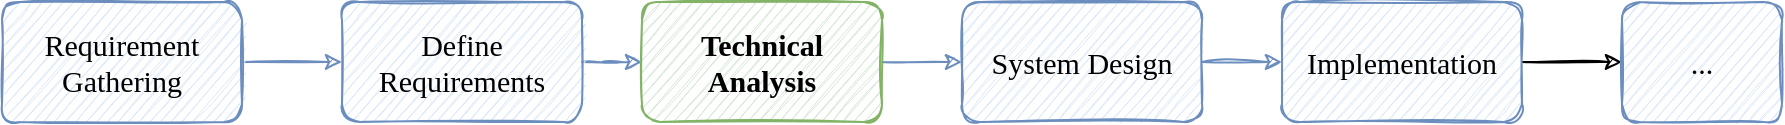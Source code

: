 <mxfile version="15.8.7" type="device"><diagram id="Maf6bZPGpfqesW9AbOBa" name="Page-1"><mxGraphModel dx="946" dy="602" grid="1" gridSize="10" guides="1" tooltips="1" connect="1" arrows="1" fold="1" page="1" pageScale="1" pageWidth="1169" pageHeight="1654" math="0" shadow="0"><root><mxCell id="0"/><mxCell id="1" parent="0"/><mxCell id="3uR9pbY4o4pt5-nattua-3" value="" style="edgeStyle=orthogonalEdgeStyle;rounded=0;orthogonalLoop=1;jettySize=auto;html=1;fillColor=#dae8fc;strokeColor=#6c8ebf;fontFamily=Kalam;fontSize=15;sketch=1;" edge="1" parent="1" source="3uR9pbY4o4pt5-nattua-1" target="3uR9pbY4o4pt5-nattua-2"><mxGeometry relative="1" as="geometry"/></mxCell><mxCell id="3uR9pbY4o4pt5-nattua-1" value="Requirement Gathering" style="rounded=1;whiteSpace=wrap;html=1;fillColor=#dae8fc;strokeColor=#6c8ebf;fontFamily=Kalam;fontSize=15;sketch=1;" vertex="1" parent="1"><mxGeometry x="170" y="250" width="120" height="60" as="geometry"/></mxCell><mxCell id="3uR9pbY4o4pt5-nattua-5" value="" style="edgeStyle=orthogonalEdgeStyle;rounded=0;orthogonalLoop=1;jettySize=auto;html=1;fillColor=#dae8fc;strokeColor=#6c8ebf;fontFamily=Kalam;fontSize=15;sketch=1;" edge="1" parent="1" source="3uR9pbY4o4pt5-nattua-2" target="3uR9pbY4o4pt5-nattua-4"><mxGeometry relative="1" as="geometry"/></mxCell><mxCell id="3uR9pbY4o4pt5-nattua-2" value="Define Requirements" style="rounded=1;whiteSpace=wrap;html=1;fillColor=#dae8fc;strokeColor=#6c8ebf;fontFamily=Kalam;fontSize=15;sketch=1;" vertex="1" parent="1"><mxGeometry x="340" y="250" width="120" height="60" as="geometry"/></mxCell><mxCell id="3uR9pbY4o4pt5-nattua-7" value="" style="edgeStyle=orthogonalEdgeStyle;rounded=0;orthogonalLoop=1;jettySize=auto;html=1;fillColor=#dae8fc;strokeColor=#6c8ebf;fontFamily=Kalam;fontSize=15;sketch=1;" edge="1" parent="1" source="3uR9pbY4o4pt5-nattua-4" target="3uR9pbY4o4pt5-nattua-6"><mxGeometry relative="1" as="geometry"/></mxCell><mxCell id="3uR9pbY4o4pt5-nattua-4" value="Technical Analysis" style="rounded=1;whiteSpace=wrap;html=1;fillColor=#d5e8d4;strokeColor=#82b366;fontFamily=Kalam;fontSize=15;sketch=1;fontStyle=1" vertex="1" parent="1"><mxGeometry x="490" y="250" width="120" height="60" as="geometry"/></mxCell><mxCell id="3uR9pbY4o4pt5-nattua-9" value="" style="edgeStyle=orthogonalEdgeStyle;rounded=0;orthogonalLoop=1;jettySize=auto;html=1;fillColor=#dae8fc;strokeColor=#6c8ebf;fontFamily=Kalam;fontSize=15;sketch=1;" edge="1" parent="1" source="3uR9pbY4o4pt5-nattua-6" target="3uR9pbY4o4pt5-nattua-8"><mxGeometry relative="1" as="geometry"/></mxCell><mxCell id="3uR9pbY4o4pt5-nattua-6" value="System Design" style="rounded=1;whiteSpace=wrap;html=1;fillColor=#dae8fc;strokeColor=#6c8ebf;fontFamily=Kalam;fontSize=15;sketch=1;" vertex="1" parent="1"><mxGeometry x="650" y="250" width="120" height="60" as="geometry"/></mxCell><mxCell id="3uR9pbY4o4pt5-nattua-11" value="" style="edgeStyle=orthogonalEdgeStyle;rounded=0;sketch=1;orthogonalLoop=1;jettySize=auto;html=1;fontFamily=Kalam;fontSize=15;" edge="1" parent="1" source="3uR9pbY4o4pt5-nattua-8" target="3uR9pbY4o4pt5-nattua-10"><mxGeometry relative="1" as="geometry"/></mxCell><mxCell id="3uR9pbY4o4pt5-nattua-8" value="Implementation" style="rounded=1;whiteSpace=wrap;html=1;fillColor=#dae8fc;strokeColor=#6c8ebf;fontFamily=Kalam;fontSize=15;sketch=1;" vertex="1" parent="1"><mxGeometry x="810" y="250" width="120" height="60" as="geometry"/></mxCell><mxCell id="3uR9pbY4o4pt5-nattua-10" value="..." style="rounded=1;whiteSpace=wrap;html=1;fillColor=#dae8fc;strokeColor=#6c8ebf;fontFamily=Kalam;fontSize=15;sketch=1;" vertex="1" parent="1"><mxGeometry x="980" y="250" width="80" height="60" as="geometry"/></mxCell></root></mxGraphModel></diagram></mxfile>
